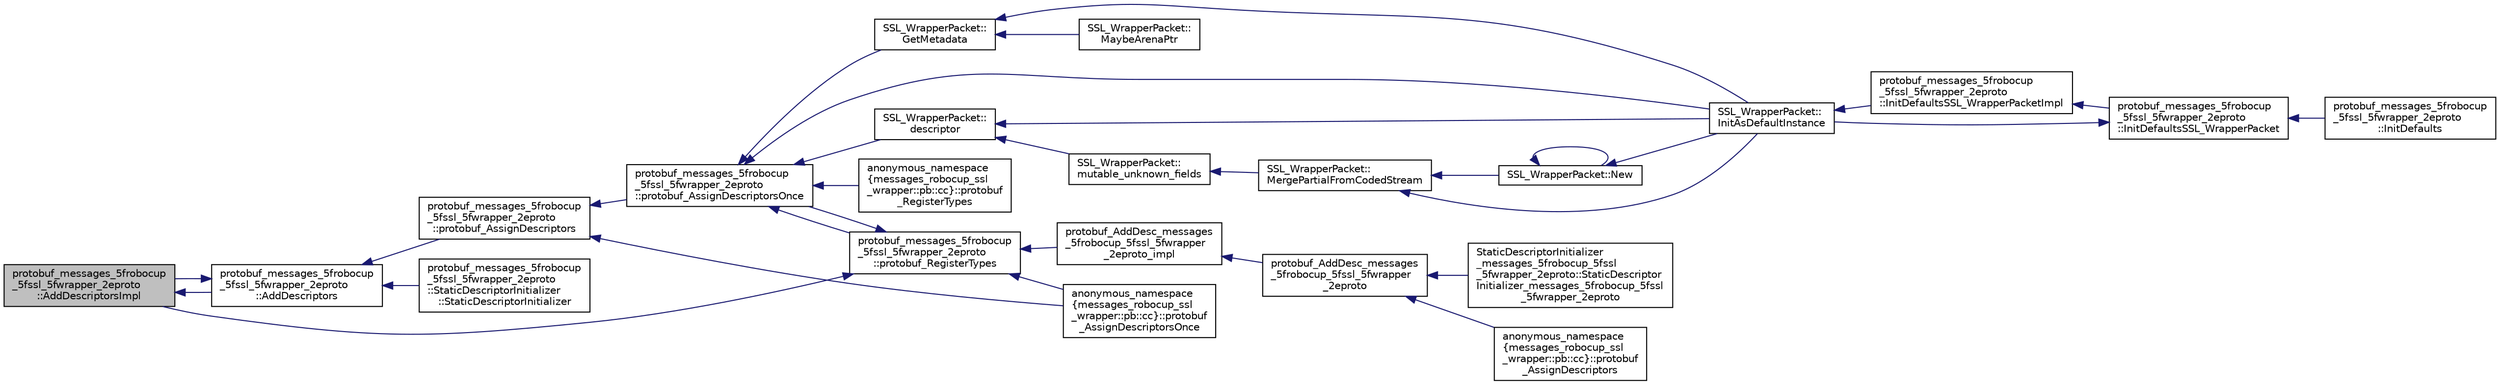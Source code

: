 digraph "protobuf_messages_5frobocup_5fssl_5fwrapper_2eproto::AddDescriptorsImpl"
{
 // INTERACTIVE_SVG=YES
  edge [fontname="Helvetica",fontsize="10",labelfontname="Helvetica",labelfontsize="10"];
  node [fontname="Helvetica",fontsize="10",shape=record];
  rankdir="LR";
  Node1 [label="protobuf_messages_5frobocup\l_5fssl_5fwrapper_2eproto\l::AddDescriptorsImpl",height=0.2,width=0.4,color="black", fillcolor="grey75", style="filled", fontcolor="black"];
  Node1 -> Node2 [dir="back",color="midnightblue",fontsize="10",style="solid",fontname="Helvetica"];
  Node2 [label="protobuf_messages_5frobocup\l_5fssl_5fwrapper_2eproto\l::AddDescriptors",height=0.2,width=0.4,color="black", fillcolor="white", style="filled",URL="$dd/db5/namespaceprotobuf__messages__5frobocup__5fssl__5fwrapper__2eproto.html#a6d69084baf4c2ec1e1087e313bd51c6c"];
  Node2 -> Node1 [dir="back",color="midnightblue",fontsize="10",style="solid",fontname="Helvetica"];
  Node2 -> Node3 [dir="back",color="midnightblue",fontsize="10",style="solid",fontname="Helvetica"];
  Node3 [label="protobuf_messages_5frobocup\l_5fssl_5fwrapper_2eproto\l::protobuf_AssignDescriptors",height=0.2,width=0.4,color="black", fillcolor="white", style="filled",URL="$dd/db5/namespaceprotobuf__messages__5frobocup__5fssl__5fwrapper__2eproto.html#af4c7f8682d9de22ebe71197ce08cbef3"];
  Node3 -> Node4 [dir="back",color="midnightblue",fontsize="10",style="solid",fontname="Helvetica"];
  Node4 [label="anonymous_namespace\l\{messages_robocup_ssl\l_wrapper::pb::cc\}::protobuf\l_AssignDescriptorsOnce",height=0.2,width=0.4,color="black", fillcolor="white", style="filled",URL="$d6/dac/namespaceanonymous__namespace_02messages__robocup__ssl__wrapper_8pb_8cc_03.html#a5bf85d066d1044a66f12feea9dfc24d0"];
  Node3 -> Node5 [dir="back",color="midnightblue",fontsize="10",style="solid",fontname="Helvetica"];
  Node5 [label="protobuf_messages_5frobocup\l_5fssl_5fwrapper_2eproto\l::protobuf_AssignDescriptorsOnce",height=0.2,width=0.4,color="black", fillcolor="white", style="filled",URL="$dd/db5/namespaceprotobuf__messages__5frobocup__5fssl__5fwrapper__2eproto.html#a1c5be51dc13f5695480244853d4c7795"];
  Node5 -> Node6 [dir="back",color="midnightblue",fontsize="10",style="solid",fontname="Helvetica"];
  Node6 [label="anonymous_namespace\l\{messages_robocup_ssl\l_wrapper::pb::cc\}::protobuf\l_RegisterTypes",height=0.2,width=0.4,color="black", fillcolor="white", style="filled",URL="$d6/dac/namespaceanonymous__namespace_02messages__robocup__ssl__wrapper_8pb_8cc_03.html#aef99703a676da0d411f36b07b19b8f9b"];
  Node5 -> Node7 [dir="back",color="midnightblue",fontsize="10",style="solid",fontname="Helvetica"];
  Node7 [label="SSL_WrapperPacket::\ldescriptor",height=0.2,width=0.4,color="black", fillcolor="white", style="filled",URL="$d3/ddc/class_s_s_l___wrapper_packet.html#a9b623003bab2077cab8a90273e0b5453"];
  Node7 -> Node8 [dir="back",color="midnightblue",fontsize="10",style="solid",fontname="Helvetica"];
  Node8 [label="SSL_WrapperPacket::\lInitAsDefaultInstance",height=0.2,width=0.4,color="black", fillcolor="white", style="filled",URL="$d3/ddc/class_s_s_l___wrapper_packet.html#ae6927fbac123ba2e3b682c0a895940cb"];
  Node8 -> Node9 [dir="back",color="midnightblue",fontsize="10",style="solid",fontname="Helvetica"];
  Node9 [label="protobuf_messages_5frobocup\l_5fssl_5fwrapper_2eproto\l::InitDefaultsSSL_WrapperPacketImpl",height=0.2,width=0.4,color="black", fillcolor="white", style="filled",URL="$dd/db5/namespaceprotobuf__messages__5frobocup__5fssl__5fwrapper__2eproto.html#a80dce5872ee3d4a49e79ed6b67ead2b6"];
  Node9 -> Node10 [dir="back",color="midnightblue",fontsize="10",style="solid",fontname="Helvetica"];
  Node10 [label="protobuf_messages_5frobocup\l_5fssl_5fwrapper_2eproto\l::InitDefaultsSSL_WrapperPacket",height=0.2,width=0.4,color="black", fillcolor="white", style="filled",URL="$dd/db5/namespaceprotobuf__messages__5frobocup__5fssl__5fwrapper__2eproto.html#a759b1903d56c9a9d75043f593d768578"];
  Node10 -> Node8 [dir="back",color="midnightblue",fontsize="10",style="solid",fontname="Helvetica"];
  Node10 -> Node11 [dir="back",color="midnightblue",fontsize="10",style="solid",fontname="Helvetica"];
  Node11 [label="protobuf_messages_5frobocup\l_5fssl_5fwrapper_2eproto\l::InitDefaults",height=0.2,width=0.4,color="black", fillcolor="white", style="filled",URL="$dd/db5/namespaceprotobuf__messages__5frobocup__5fssl__5fwrapper__2eproto.html#a5c74e25b29edbf9a0f0ff80d5d914b22"];
  Node7 -> Node12 [dir="back",color="midnightblue",fontsize="10",style="solid",fontname="Helvetica"];
  Node12 [label="SSL_WrapperPacket::\lmutable_unknown_fields",height=0.2,width=0.4,color="black", fillcolor="white", style="filled",URL="$d3/ddc/class_s_s_l___wrapper_packet.html#a247dacfaf298d7ad857090f0e3139a7e"];
  Node12 -> Node13 [dir="back",color="midnightblue",fontsize="10",style="solid",fontname="Helvetica"];
  Node13 [label="SSL_WrapperPacket::\lMergePartialFromCodedStream",height=0.2,width=0.4,color="black", fillcolor="white", style="filled",URL="$d3/ddc/class_s_s_l___wrapper_packet.html#a42b5e25cf7ca4dc488488e2a4f64d109"];
  Node13 -> Node8 [dir="back",color="midnightblue",fontsize="10",style="solid",fontname="Helvetica"];
  Node13 -> Node14 [dir="back",color="midnightblue",fontsize="10",style="solid",fontname="Helvetica"];
  Node14 [label="SSL_WrapperPacket::New",height=0.2,width=0.4,color="black", fillcolor="white", style="filled",URL="$d3/ddc/class_s_s_l___wrapper_packet.html#a46bdbf261cfab5dd76d8b8f78d0ab91c"];
  Node14 -> Node8 [dir="back",color="midnightblue",fontsize="10",style="solid",fontname="Helvetica"];
  Node14 -> Node14 [dir="back",color="midnightblue",fontsize="10",style="solid",fontname="Helvetica"];
  Node5 -> Node15 [dir="back",color="midnightblue",fontsize="10",style="solid",fontname="Helvetica"];
  Node15 [label="SSL_WrapperPacket::\lGetMetadata",height=0.2,width=0.4,color="black", fillcolor="white", style="filled",URL="$d3/ddc/class_s_s_l___wrapper_packet.html#a2c389424893fbf15b2d37bdc10066880"];
  Node15 -> Node8 [dir="back",color="midnightblue",fontsize="10",style="solid",fontname="Helvetica"];
  Node15 -> Node16 [dir="back",color="midnightblue",fontsize="10",style="solid",fontname="Helvetica"];
  Node16 [label="SSL_WrapperPacket::\lMaybeArenaPtr",height=0.2,width=0.4,color="black", fillcolor="white", style="filled",URL="$d3/ddc/class_s_s_l___wrapper_packet.html#a32647e60dd72aa8d26c80cf17f6146c0"];
  Node5 -> Node17 [dir="back",color="midnightblue",fontsize="10",style="solid",fontname="Helvetica"];
  Node17 [label="protobuf_messages_5frobocup\l_5fssl_5fwrapper_2eproto\l::protobuf_RegisterTypes",height=0.2,width=0.4,color="black", fillcolor="white", style="filled",URL="$dd/db5/namespaceprotobuf__messages__5frobocup__5fssl__5fwrapper__2eproto.html#a3130a086972033ae2935d9a52d4bf341"];
  Node17 -> Node4 [dir="back",color="midnightblue",fontsize="10",style="solid",fontname="Helvetica"];
  Node17 -> Node18 [dir="back",color="midnightblue",fontsize="10",style="solid",fontname="Helvetica"];
  Node18 [label="protobuf_AddDesc_messages\l_5frobocup_5fssl_5fwrapper\l_2eproto_impl",height=0.2,width=0.4,color="black", fillcolor="white", style="filled",URL="$d5/d29/grsim__comm_2include_2proto_2messages__robocup__ssl__wrapper_8pb_8cc.html#a0bc6247e4b233891c4b092e22c5f9caf"];
  Node18 -> Node19 [dir="back",color="midnightblue",fontsize="10",style="solid",fontname="Helvetica"];
  Node19 [label="protobuf_AddDesc_messages\l_5frobocup_5fssl_5fwrapper\l_2eproto",height=0.2,width=0.4,color="black", fillcolor="white", style="filled",URL="$d0/d86/grsim__comm_2include_2proto_2messages__robocup__ssl__wrapper_8pb_8h.html#ae990911a18f4fd8ea29b42a6e68885a2"];
  Node19 -> Node20 [dir="back",color="midnightblue",fontsize="10",style="solid",fontname="Helvetica"];
  Node20 [label="anonymous_namespace\l\{messages_robocup_ssl\l_wrapper::pb::cc\}::protobuf\l_AssignDescriptors",height=0.2,width=0.4,color="black", fillcolor="white", style="filled",URL="$d6/dac/namespaceanonymous__namespace_02messages__robocup__ssl__wrapper_8pb_8cc_03.html#a42acb8b3888ed38ca0c372ce8a6a4fb4"];
  Node19 -> Node21 [dir="back",color="midnightblue",fontsize="10",style="solid",fontname="Helvetica"];
  Node21 [label="StaticDescriptorInitializer\l_messages_5frobocup_5fssl\l_5fwrapper_2eproto::StaticDescriptor\lInitializer_messages_5frobocup_5fssl\l_5fwrapper_2eproto",height=0.2,width=0.4,color="black", fillcolor="white", style="filled",URL="$d0/db6/struct_static_descriptor_initializer__messages__5frobocup__5fssl__5fwrapper__2eproto.html#a23e1b9a11451c055c545d83d42ca08f8"];
  Node17 -> Node5 [dir="back",color="midnightblue",fontsize="10",style="solid",fontname="Helvetica"];
  Node17 -> Node1 [dir="back",color="midnightblue",fontsize="10",style="solid",fontname="Helvetica"];
  Node5 -> Node8 [dir="back",color="midnightblue",fontsize="10",style="solid",fontname="Helvetica"];
  Node2 -> Node22 [dir="back",color="midnightblue",fontsize="10",style="solid",fontname="Helvetica"];
  Node22 [label="protobuf_messages_5frobocup\l_5fssl_5fwrapper_2eproto\l::StaticDescriptorInitializer\l::StaticDescriptorInitializer",height=0.2,width=0.4,color="black", fillcolor="white", style="filled",URL="$d9/dea/structprotobuf__messages__5frobocup__5fssl__5fwrapper__2eproto_1_1_static_descriptor_initializer.html#ac92c112f814e1d982bfb9bc556c0c906"];
}
